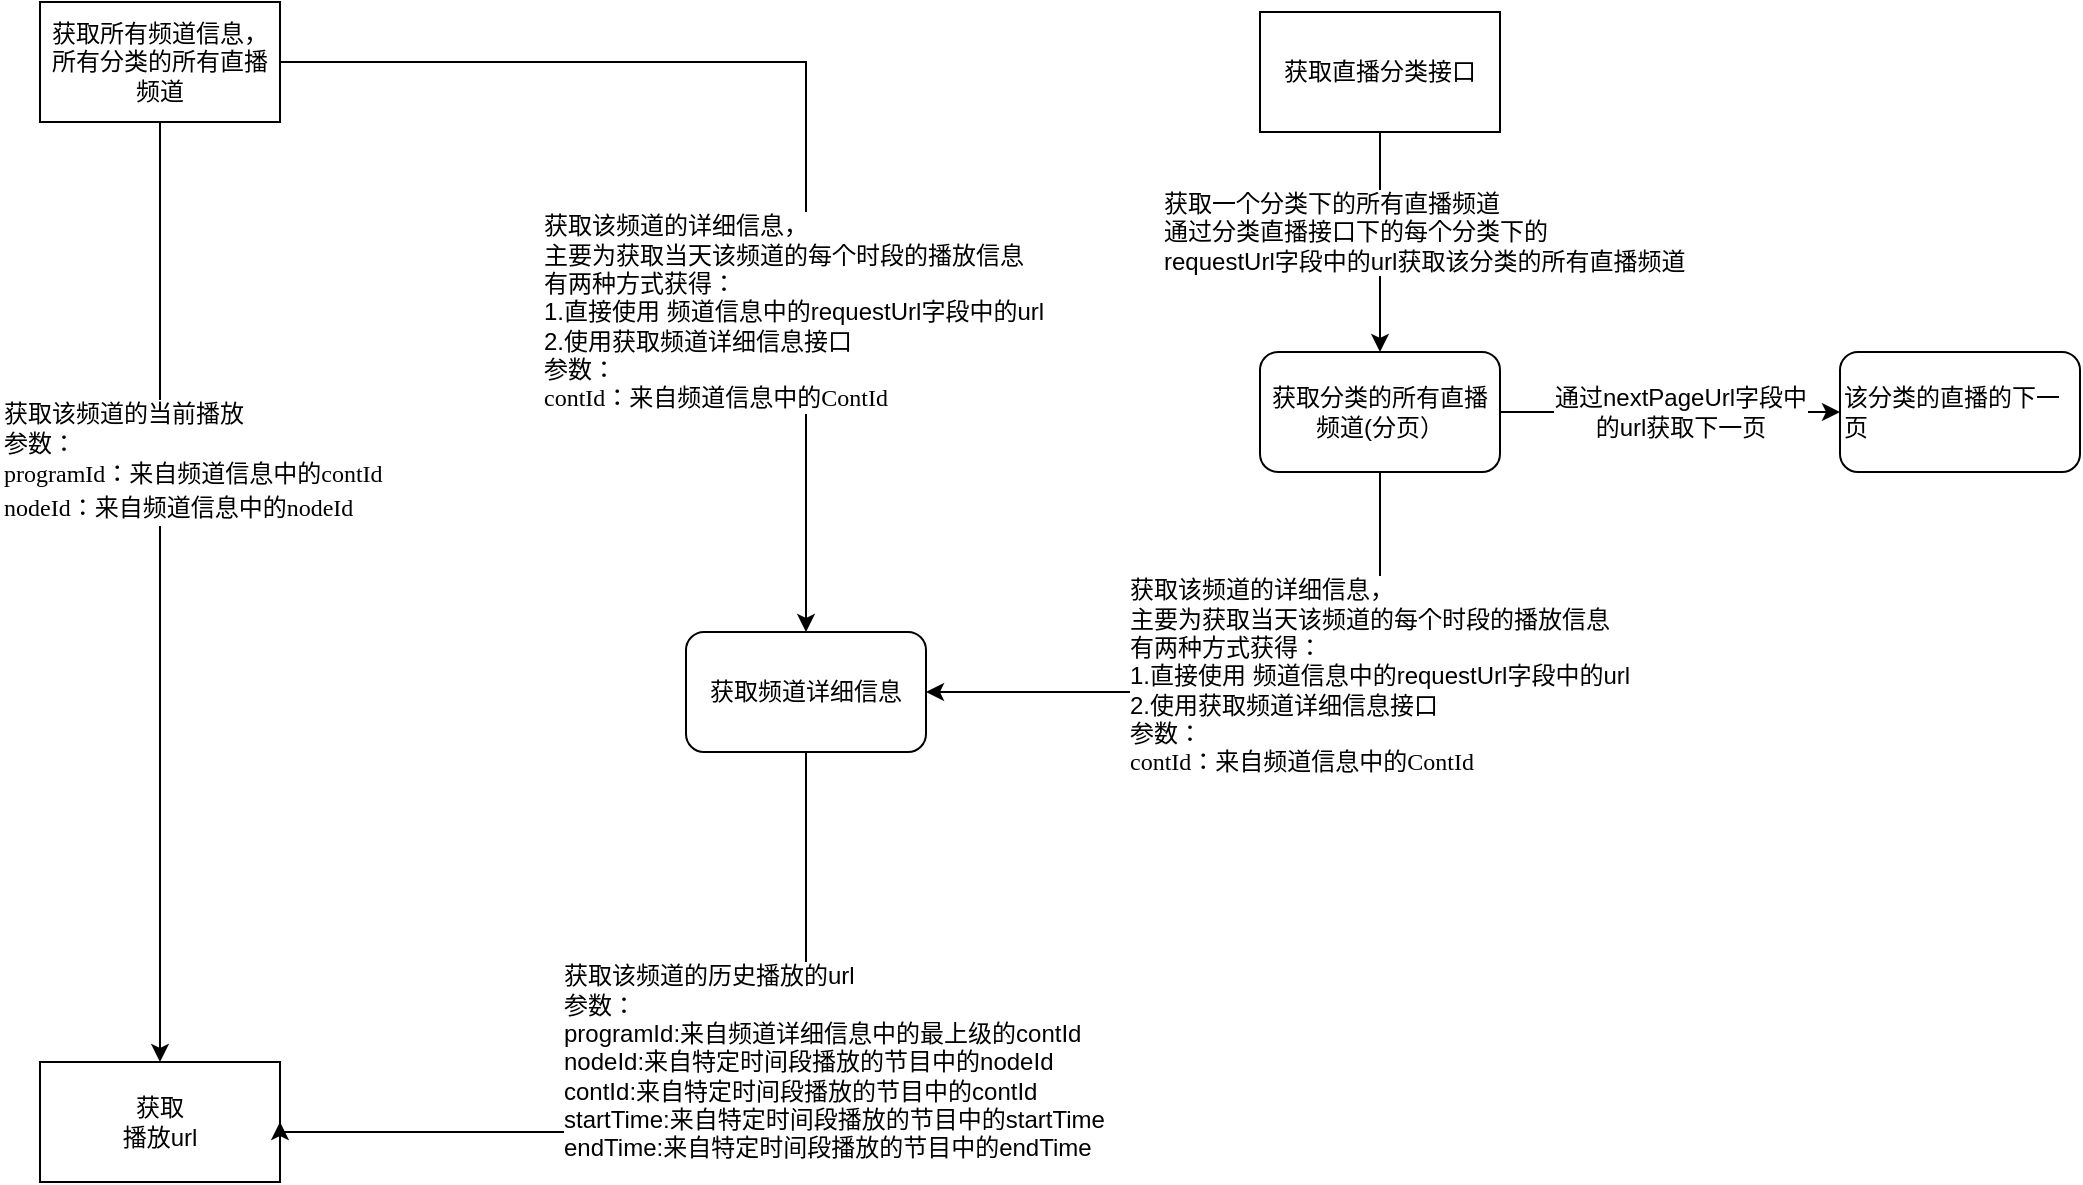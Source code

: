 <mxfile version="12.3.0" type="github" pages="1"><diagram id="EHoBzjKo5fV4OMJJEptT" name="Page-1"><mxGraphModel dx="1662" dy="713" grid="1" gridSize="10" guides="1" tooltips="1" connect="1" arrows="1" fold="1" page="1" pageScale="1" pageWidth="827" pageHeight="1169" math="0" shadow="0"><root><mxCell id="0"/><mxCell id="1" parent="0"/><mxCell id="iocKjapIKdS8J77RFacB-4" style="edgeStyle=orthogonalEdgeStyle;rounded=0;orthogonalLoop=1;jettySize=auto;html=1;entryX=0.5;entryY=0;entryDx=0;entryDy=0;" edge="1" parent="1" source="iocKjapIKdS8J77RFacB-1" target="iocKjapIKdS8J77RFacB-2"><mxGeometry relative="1" as="geometry"/></mxCell><mxCell id="iocKjapIKdS8J77RFacB-10" value="获取该频道的当前播放&lt;br&gt;参数：&lt;br&gt;&lt;span lang=&quot;EN-US&quot; style=&quot;font-size: 9.0pt ; font-family: &amp;#34;times new roman&amp;#34; , &amp;#34;serif&amp;#34;&quot;&gt;programId：来自频道信息中的contId&lt;/span&gt;&lt;span style=&quot;color: rgb(239 , 89 , 111) ; background-color: rgb(40 , 44 , 52) ; font-family: &amp;#34;consolas&amp;#34; , &amp;#34;courier new&amp;#34; , monospace ; font-size: 14px ; white-space: pre&quot;&gt;&lt;br/&gt;&lt;/span&gt;&lt;span lang=&quot;EN-US&quot; style=&quot;font-size: 9.0pt ; font-family: &amp;#34;times new roman&amp;#34; , &amp;#34;serif&amp;#34;&quot;&gt;nodeId：来自频道信息中的nodeId&lt;/span&gt;&lt;span style=&quot;color: rgb(239 , 89 , 111) ; background-color: rgb(40 , 44 , 52) ; font-family: &amp;#34;consolas&amp;#34; , &amp;#34;courier new&amp;#34; , monospace ; font-size: 14px ; white-space: pre&quot;&gt;&lt;br/&gt;&lt;/span&gt;" style="text;html=1;align=left;verticalAlign=middle;resizable=0;points=[];;labelBackgroundColor=#ffffff;" vertex="1" connectable="0" parent="iocKjapIKdS8J77RFacB-4"><mxGeometry x="-0.26" y="-2" relative="1" as="geometry"><mxPoint x="-78" y="-4" as="offset"/></mxGeometry></mxCell><mxCell id="iocKjapIKdS8J77RFacB-9" style="edgeStyle=orthogonalEdgeStyle;rounded=0;orthogonalLoop=1;jettySize=auto;html=1;entryX=0.5;entryY=0;entryDx=0;entryDy=0;" edge="1" parent="1" source="iocKjapIKdS8J77RFacB-1" target="iocKjapIKdS8J77RFacB-8"><mxGeometry relative="1" as="geometry"/></mxCell><mxCell id="iocKjapIKdS8J77RFacB-11" value="获取该频道的详细信息，&lt;br&gt;主要为获取当天该频道的每个时段的播放信息&lt;br&gt;有两种方式获得：&lt;br&gt;1.直接使用 频道信息中的requestUrl字段中的url&lt;br&gt;2.使用获取频道详细信息接口&lt;br&gt;参数：&lt;br&gt;&lt;span lang=&quot;EN-US&quot; style=&quot;font-size: 9.0pt ; font-family: &amp;#34;times new roman&amp;#34; , &amp;#34;serif&amp;#34;&quot;&gt;contId：来自频道信息中的ContId&lt;/span&gt;" style="text;html=1;align=left;verticalAlign=middle;resizable=0;points=[];;labelBackgroundColor=#ffffff;" vertex="1" connectable="0" parent="iocKjapIKdS8J77RFacB-9"><mxGeometry x="0.261" y="4" relative="1" as="geometry"><mxPoint x="-137" y="42" as="offset"/></mxGeometry></mxCell><mxCell id="iocKjapIKdS8J77RFacB-1" value="获取所有频道信息，所有分类的所有直播频道" style="rounded=0;whiteSpace=wrap;html=1;" vertex="1" parent="1"><mxGeometry x="30" y="55" width="120" height="60" as="geometry"/></mxCell><mxCell id="iocKjapIKdS8J77RFacB-2" value="获取&lt;br&gt;播放url" style="rounded=0;whiteSpace=wrap;html=1;" vertex="1" parent="1"><mxGeometry x="30" y="585" width="120" height="60" as="geometry"/></mxCell><mxCell id="iocKjapIKdS8J77RFacB-14" style="edgeStyle=orthogonalEdgeStyle;rounded=0;orthogonalLoop=1;jettySize=auto;html=1;entryX=0.5;entryY=0;entryDx=0;entryDy=0;" edge="1" parent="1" source="iocKjapIKdS8J77RFacB-6" target="iocKjapIKdS8J77RFacB-7"><mxGeometry relative="1" as="geometry"/></mxCell><mxCell id="iocKjapIKdS8J77RFacB-24" value="获取一个分类下的所有直播频道&lt;br&gt;通过分类直播接口下的每个分类下的&lt;br&gt;requestUrl字段中的url获取该分类的所有直播频道" style="text;html=1;align=left;verticalAlign=middle;resizable=0;points=[];;labelBackgroundColor=#ffffff;" vertex="1" connectable="0" parent="iocKjapIKdS8J77RFacB-14"><mxGeometry x="0.312" y="2" relative="1" as="geometry"><mxPoint x="-112" y="-22" as="offset"/></mxGeometry></mxCell><mxCell id="iocKjapIKdS8J77RFacB-6" value="获取直播分类接口" style="rounded=0;whiteSpace=wrap;html=1;" vertex="1" parent="1"><mxGeometry x="640" y="60" width="120" height="60" as="geometry"/></mxCell><mxCell id="iocKjapIKdS8J77RFacB-16" style="edgeStyle=orthogonalEdgeStyle;rounded=0;orthogonalLoop=1;jettySize=auto;html=1;entryX=1;entryY=0.5;entryDx=0;entryDy=0;" edge="1" parent="1" source="iocKjapIKdS8J77RFacB-7" target="iocKjapIKdS8J77RFacB-8"><mxGeometry relative="1" as="geometry"><Array as="points"><mxPoint x="700" y="400"/></Array></mxGeometry></mxCell><mxCell id="iocKjapIKdS8J77RFacB-25" value="&lt;span style=&quot;color: rgba(0 , 0 , 0 , 0) ; font-family: monospace ; font-size: 0px ; background-color: rgb(248 , 249 , 250)&quot;&gt;%3CmxGraphModel%3E%3Croot%3E%3CmxCell%20id%3D%220%22%2F%3E%3CmxCell%20id%3D%221%22%20parent%3D%220%22%2F%3E%3CmxCell%20id%3D%222%22%20value%3D%22%E8%8E%B7%E5%8F%96%E8%AF%A5%E9%A2%91%E9%81%93%E7%9A%84%E8%AF%A6%E7%BB%86%E4%BF%A1%E6%81%AF%EF%BC%8C%26lt%3Bbr%26gt%3B%E4%B8%BB%E8%A6%81%E4%B8%BA%E8%8E%B7%E5%8F%96%E5%BD%93%E5%A4%A9%E8%AF%A5%E9%A2%91%E9%81%93%E7%9A%84%E6%AF%8F%E4%B8%AA%E6%97%B6%E6%AE%B5%E7%9A%84%E6%92%AD%E6%94%BE%E4%BF%A1%E6%81%AF%26lt%3Bbr%26gt%3B%E6%9C%89%E4%B8%A4%E7%A7%8D%E6%96%B9%E5%BC%8F%E8%8E%B7%E5%BE%97%EF%BC%9A%26lt%3Bbr%26gt%3B1.%E7%9B%B4%E6%8E%A5%E4%BD%BF%E7%94%A8%20%E9%A2%91%E9%81%93%E4%BF%A1%E6%81%AF%E4%B8%AD%E7%9A%84requestUrl%E5%AD%97%E6%AE%B5%E4%B8%AD%E7%9A%84url%26lt%3Bbr%26gt%3B2.%E4%BD%BF%E7%94%A8%E8%8E%B7%E5%8F%96%E9%A2%91%E9%81%93%E8%AF%A6%E7%BB%86%E4%BF%A1%E6%81%AF%E6%8E%A5%E5%8F%A3%26lt%3Bbr%26gt%3B%E5%8F%82%E6%95%B0%EF%BC%9A%26lt%3Bbr%26gt%3B%26lt%3Bspan%20lang%3D%26quot%3BEN-US%26quot%3B%20style%3D%26quot%3Bfont-size%3A%209.0pt%20%3B%20font-family%3A%20%26amp%3B%2334%3Btimes%20new%20roman%26amp%3B%2334%3B%20%2C%20%26amp%3B%2334%3Bserif%26amp%3B%2334%3B%26quot%3B%26gt%3BcontId%EF%BC%9A%E6%9D%A5%E8%87%AA%E9%A2%91%E9%81%93%E4%BF%A1%E6%81%AF%E4%B8%AD%E7%9A%84ContId%26lt%3B%2Fspan%26gt%3B%22%20style%3D%22text%3Bhtml%3D1%3Balign%3Dleft%3BverticalAlign%3Dmiddle%3Bresizable%3D0%3Bpoints%3D%5B%5D%3B%3BlabelBackgroundColor%3D%23ffffff%3B%22%20vertex%3D%221%22%20connectable%3D%220%22%20parent%3D%221%22%3E%3CmxGeometry%20x%3D%22280%22%20y%3D%22210%22%20as%3D%22geometry%22%3E%3CmxPoint%20x%3D%22-137%22%20y%3D%2242%22%20as%3D%22offset%22%2F%3E%3C%2FmxGeometry%3E%3C%2FmxCell%3E%3C%2Froot%3E%3C%2FmxGraphModel%3E&lt;/span&gt;" style="text;html=1;align=center;verticalAlign=middle;resizable=0;points=[];;labelBackgroundColor=#ffffff;" vertex="1" connectable="0" parent="iocKjapIKdS8J77RFacB-16"><mxGeometry x="-0.365" y="-24" relative="1" as="geometry"><mxPoint as="offset"/></mxGeometry></mxCell><mxCell id="iocKjapIKdS8J77RFacB-29" style="edgeStyle=orthogonalEdgeStyle;rounded=0;orthogonalLoop=1;jettySize=auto;html=1;entryX=0;entryY=0.5;entryDx=0;entryDy=0;" edge="1" parent="1" source="iocKjapIKdS8J77RFacB-7" target="iocKjapIKdS8J77RFacB-28"><mxGeometry relative="1" as="geometry"/></mxCell><mxCell id="iocKjapIKdS8J77RFacB-30" value="通过nextPageUrl字段中&lt;br&gt;的url获取下一页" style="text;html=1;align=center;verticalAlign=middle;resizable=0;points=[];;labelBackgroundColor=#ffffff;" vertex="1" connectable="0" parent="iocKjapIKdS8J77RFacB-29"><mxGeometry x="0.3" y="-3" relative="1" as="geometry"><mxPoint x="-21" y="-3" as="offset"/></mxGeometry></mxCell><mxCell id="iocKjapIKdS8J77RFacB-7" value="获取分类的所有直播频道(分页）" style="rounded=1;whiteSpace=wrap;html=1;" vertex="1" parent="1"><mxGeometry x="640" y="230" width="120" height="60" as="geometry"/></mxCell><mxCell id="iocKjapIKdS8J77RFacB-17" style="edgeStyle=orthogonalEdgeStyle;rounded=0;orthogonalLoop=1;jettySize=auto;html=1;entryX=1;entryY=0.5;entryDx=0;entryDy=0;" edge="1" parent="1" source="iocKjapIKdS8J77RFacB-8" target="iocKjapIKdS8J77RFacB-2"><mxGeometry relative="1" as="geometry"><Array as="points"><mxPoint x="413" y="620"/></Array></mxGeometry></mxCell><mxCell id="iocKjapIKdS8J77RFacB-27" value="获取该频道的历史播放的url&lt;br&gt;参数：&lt;br&gt;programId:来自频道详细信息中的最上级的contId&lt;br&gt;nodeId:来自特定时间段播放的节目中的nodeId&lt;br&gt;contId:来自特定时间段播放的节目中的contId&lt;br&gt;startTime:来自特定时间段播放的节目中的startTime&lt;br&gt;endTime:来自特定时间段播放的节目中的endTime" style="text;html=1;align=left;verticalAlign=middle;resizable=0;points=[];;labelBackgroundColor=#ffffff;" vertex="1" connectable="0" parent="iocKjapIKdS8J77RFacB-17"><mxGeometry x="-0.319" y="-1" relative="1" as="geometry"><mxPoint x="-122" y="-1" as="offset"/></mxGeometry></mxCell><mxCell id="iocKjapIKdS8J77RFacB-8" value="获取频道详细信息" style="rounded=1;whiteSpace=wrap;html=1;" vertex="1" parent="1"><mxGeometry x="353" y="370" width="120" height="60" as="geometry"/></mxCell><mxCell id="iocKjapIKdS8J77RFacB-26" value="获取该频道的详细信息，&lt;br&gt;主要为获取当天该频道的每个时段的播放信息&lt;br&gt;有两种方式获得：&lt;br&gt;1.直接使用 频道信息中的requestUrl字段中的url&lt;br&gt;2.使用获取频道详细信息接口&lt;br&gt;参数：&lt;br&gt;&lt;span lang=&quot;EN-US&quot; style=&quot;font-size: 9.0pt ; font-family: &amp;#34;times new roman&amp;#34; , &amp;#34;serif&amp;#34;&quot;&gt;contId：来自频道信息中的ContId&lt;/span&gt;" style="text;html=1;align=left;verticalAlign=middle;resizable=0;points=[];;labelBackgroundColor=#ffffff;" vertex="1" connectable="0" parent="1"><mxGeometry x="710" y="350" as="geometry"><mxPoint x="-137" y="42" as="offset"/></mxGeometry></mxCell><mxCell id="iocKjapIKdS8J77RFacB-28" value="该分类的直播的下一页" style="rounded=1;whiteSpace=wrap;html=1;align=left;" vertex="1" parent="1"><mxGeometry x="930" y="230" width="120" height="60" as="geometry"/></mxCell></root></mxGraphModel></diagram></mxfile>